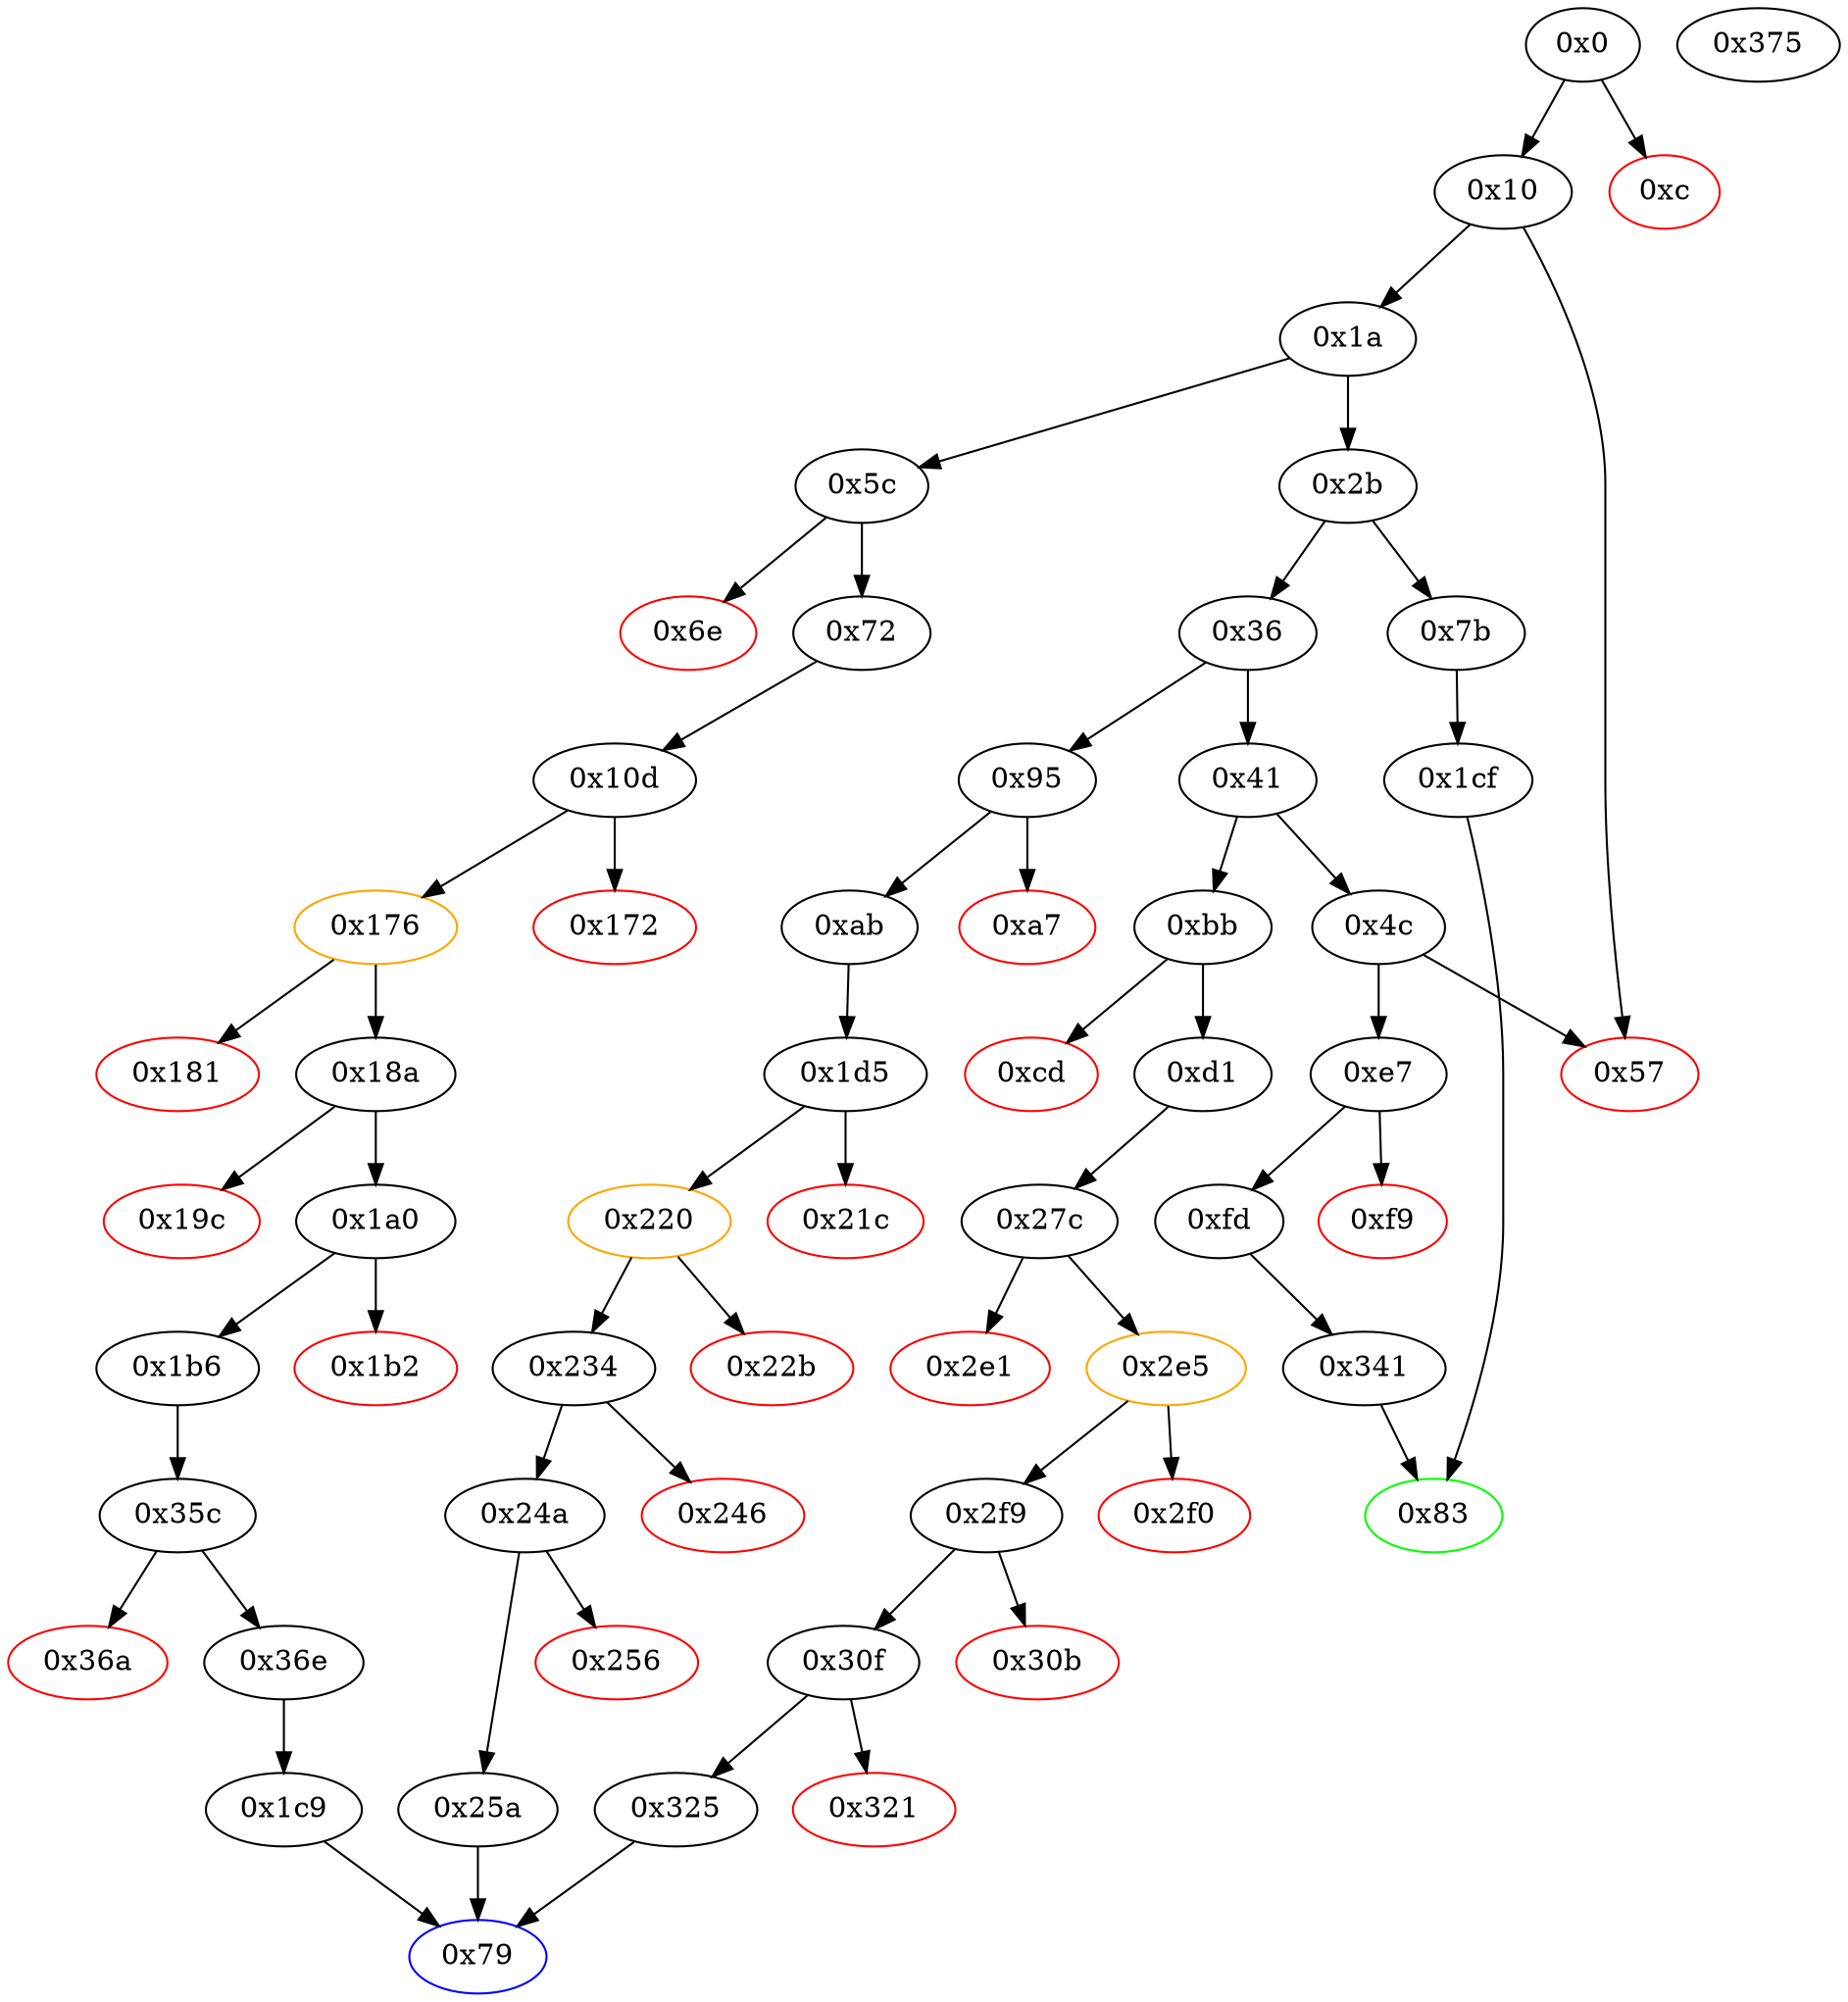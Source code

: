 strict digraph "" {
"0x79" [color=blue, fillcolor=white, id="0x79", style=filled, tooltip="Block 0x79\n[0x79:0x7a]\n---\nPredecessors: [0x1c9, 0x25a, 0x325]\nSuccessors: []\n---\n0x79 JUMPDEST\n0x7a STOP\n---\n0x79: JUMPDEST \n0x7a: STOP \n---\nEntry stack: [V13]\nStack pops: 0\nStack additions: []\nExit stack: [V13]\n\nDef sites:\nV13: {0x1a.0x1f}\n"];
"0x36e" [fillcolor=white, id="0x36e", style=filled, tooltip="Block 0x36e\n[0x36e:0x374]\n---\nPredecessors: [0x35c]\nSuccessors: [0x1c9]\n---\n0x36e JUMPDEST\n0x36f SWAP4\n0x370 SWAP3\n0x371 POP\n0x372 POP\n0x373 POP\n0x374 JUMP\n---\n0x36e: JUMPDEST \n0x374: JUMP 0x1c9\n---\nEntry stack: [V13, 0x79, V39, 0x1c9, V167, V39, 0x0, V330]\nStack pops: 5\nStack additions: [S0]\nExit stack: [V13, 0x79, V39, V330]\n\nDef sites:\nV13: {0x1a.0x1f}\n0x79: {0x5c.0x5d}\nV39: {0x72.0x74}\n0x1c9: {0x1b6.0x1ba}\nV167: {0x1b6.0x1b9}\nV39: {0x72.0x74}\n0x0: {0x35c.0x35d}\nV330: {0x35c.0x361}\n"];
"0x10d" [fillcolor=white, id="0x10d", style=filled, tooltip="Block 0x10d\n[0x10d:0x171]\n---\nPredecessors: [0x72]\nSuccessors: [0x172, 0x176]\n---\n0x10d JUMPDEST\n0x10e PUSH1 0x0\n0x110 SLOAD\n0x111 PUSH1 0x40\n0x113 DUP1\n0x114 MLOAD\n0x115 PUSH4 0x47f3bf43\n0x11a PUSH1 0xe1\n0x11c SHL\n0x11d DUP2\n0x11e MSTORE\n0x11f PUSH1 0x20\n0x121 PUSH1 0x4\n0x123 DUP3\n0x124 ADD\n0x125 DUP2\n0x126 SWAP1\n0x127 MSTORE\n0x128 PUSH1 0xe\n0x12a PUSH1 0x24\n0x12c DUP4\n0x12d ADD\n0x12e MSTORE\n0x12f PUSH14 0x1b9bd919505cdcda59db9b595b9d\n0x13e PUSH1 0x92\n0x140 SHL\n0x141 PUSH1 0x44\n0x143 DUP4\n0x144 ADD\n0x145 MSTORE\n0x146 SWAP2\n0x147 MLOAD\n0x148 PUSH1 0x1\n0x14a PUSH1 0x1\n0x14c PUSH1 0xa0\n0x14e SHL\n0x14f SUB\n0x150 SWAP1\n0x151 SWAP4\n0x152 AND\n0x153 SWAP3\n0x154 PUSH4 0x8fe77e86\n0x159 SWAP3\n0x15a PUSH1 0x64\n0x15c DUP1\n0x15d DUP5\n0x15e ADD\n0x15f SWAP4\n0x160 SWAP2\n0x161 SWAP3\n0x162 SWAP2\n0x163 DUP3\n0x164 SWAP1\n0x165 SUB\n0x166 ADD\n0x167 DUP2\n0x168 DUP7\n0x169 DUP1\n0x16a EXTCODESIZE\n0x16b ISZERO\n0x16c DUP1\n0x16d ISZERO\n0x16e PUSH2 0x176\n0x171 JUMPI\n---\n0x10d: JUMPDEST \n0x10e: V103 = 0x0\n0x110: V104 = S[0x0]\n0x111: V105 = 0x40\n0x114: V106 = M[0x40]\n0x115: V107 = 0x47f3bf43\n0x11a: V108 = 0xe1\n0x11c: V109 = SHL 0xe1 0x47f3bf43\n0x11e: M[V106] = 0x8fe77e8600000000000000000000000000000000000000000000000000000000\n0x11f: V110 = 0x20\n0x121: V111 = 0x4\n0x124: V112 = ADD V106 0x4\n0x127: M[V112] = 0x20\n0x128: V113 = 0xe\n0x12a: V114 = 0x24\n0x12d: V115 = ADD V106 0x24\n0x12e: M[V115] = 0xe\n0x12f: V116 = 0x1b9bd919505cdcda59db9b595b9d\n0x13e: V117 = 0x92\n0x140: V118 = SHL 0x92 0x1b9bd919505cdcda59db9b595b9d\n0x141: V119 = 0x44\n0x144: V120 = ADD V106 0x44\n0x145: M[V120] = 0x6e6f646541737369676e6d656e74000000000000000000000000000000000000\n0x147: V121 = M[0x40]\n0x148: V122 = 0x1\n0x14a: V123 = 0x1\n0x14c: V124 = 0xa0\n0x14e: V125 = SHL 0xa0 0x1\n0x14f: V126 = SUB 0x10000000000000000000000000000000000000000 0x1\n0x152: V127 = AND V104 0xffffffffffffffffffffffffffffffffffffffff\n0x154: V128 = 0x8fe77e86\n0x15a: V129 = 0x64\n0x15e: V130 = ADD V106 0x64\n0x165: V131 = SUB V106 V121\n0x166: V132 = ADD V131 0x64\n0x16a: V133 = EXTCODESIZE V127\n0x16b: V134 = ISZERO V133\n0x16d: V135 = ISZERO V134\n0x16e: V136 = 0x176\n0x171: JUMPI 0x176 V135\n---\nEntry stack: [V13, 0x79, V39]\nStack pops: 0\nStack additions: [V127, 0x8fe77e86, V130, 0x20, V121, V132, V121, V127, V134]\nExit stack: [V13, 0x79, V39, V127, 0x8fe77e86, V130, 0x20, V121, V132, V121, V127, V134]\n\nDef sites:\nV13: {0x1a.0x1f}\n0x79: {0x5c.0x5d}\nV39: {0x72.0x74}\n"];
"0x325" [fillcolor=white, id="0x325", style=filled, tooltip="Block 0x325\n[0x325:0x340]\n---\nPredecessors: [0x30f]\nSuccessors: [0x79]\n---\n0x325 JUMPDEST\n0x326 PUSH1 0x1\n0x328 PUSH1 0x1\n0x32a PUSH1 0xa0\n0x32c SHL\n0x32d SUB\n0x32e SWAP1\n0x32f SWAP2\n0x330 AND\n0x331 PUSH1 0x0\n0x333 SWAP1\n0x334 DUP2\n0x335 MSTORE\n0x336 PUSH1 0x2\n0x338 PUSH1 0x20\n0x33a MSTORE\n0x33b PUSH1 0x40\n0x33d SWAP1\n0x33e SHA3\n0x33f SSTORE\n0x340 JUMP\n---\n0x325: JUMPDEST \n0x326: V306 = 0x1\n0x328: V307 = 0x1\n0x32a: V308 = 0xa0\n0x32c: V309 = SHL 0xa0 0x1\n0x32d: V310 = SUB 0x10000000000000000000000000000000000000000 0x1\n0x330: V311 = AND V81 0xffffffffffffffffffffffffffffffffffffffff\n0x331: V312 = 0x0\n0x335: M[0x0] = V311\n0x336: V313 = 0x2\n0x338: V314 = 0x20\n0x33a: M[0x20] = 0x2\n0x33b: V315 = 0x40\n0x33e: V316 = SHA3 0x0 0x40\n0x33f: S[V316] = V84\n0x340: JUMP 0x79\n---\nEntry stack: [V13, 0x79, V81, V84]\nStack pops: 3\nStack additions: []\nExit stack: [V13]\n\nDef sites:\nV13: {0x1a.0x1f}\n0x79: {0xbb.0xbc}\nV81: {0xd1.0xdd}\nV84: {0xd1.0xe2}\n"];
"0x83" [color=green, fillcolor=white, id="0x83", style=filled, tooltip="Block 0x83\n[0x83:0x94]\n---\nPredecessors: [0x1cf, 0x341]\nSuccessors: []\n---\n0x83 JUMPDEST\n0x84 PUSH1 0x40\n0x86 DUP1\n0x87 MLOAD\n0x88 SWAP2\n0x89 DUP3\n0x8a MSTORE\n0x8b MLOAD\n0x8c SWAP1\n0x8d DUP2\n0x8e SWAP1\n0x8f SUB\n0x90 PUSH1 0x20\n0x92 ADD\n0x93 SWAP1\n0x94 RETURN\n---\n0x83: JUMPDEST \n0x84: V43 = 0x40\n0x87: V44 = M[0x40]\n0x8a: M[V44] = S0\n0x8b: V45 = M[0x40]\n0x8f: V46 = SUB V44 V45\n0x90: V47 = 0x20\n0x92: V48 = ADD 0x20 V46\n0x94: RETURN V45 V48\n---\nEntry stack: [V13, S0]\nStack pops: 1\nStack additions: []\nExit stack: [V13]\n\nDef sites:\nV13: {0x1a.0x1f}\nS0: {0x341.0x359, 0x1cf.0x1d2}\n"];
"0x341" [fillcolor=white, id="0x341", style=filled, tooltip="Block 0x341\n[0x341:0x35b]\n---\nPredecessors: [0xfd]\nSuccessors: [0x83]\n---\n0x341 JUMPDEST\n0x342 PUSH1 0x1\n0x344 PUSH1 0x1\n0x346 PUSH1 0xa0\n0x348 SHL\n0x349 SUB\n0x34a AND\n0x34b PUSH1 0x0\n0x34d SWAP1\n0x34e DUP2\n0x34f MSTORE\n0x350 PUSH1 0x2\n0x352 PUSH1 0x20\n0x354 MSTORE\n0x355 PUSH1 0x40\n0x357 SWAP1\n0x358 SHA3\n0x359 SLOAD\n0x35a SWAP1\n0x35b JUMP\n---\n0x341: JUMPDEST \n0x342: V317 = 0x1\n0x344: V318 = 0x1\n0x346: V319 = 0xa0\n0x348: V320 = SHL 0xa0 0x1\n0x349: V321 = SUB 0x10000000000000000000000000000000000000000 0x1\n0x34a: V322 = AND 0xffffffffffffffffffffffffffffffffffffffff V101\n0x34b: V323 = 0x0\n0x34f: M[0x0] = V322\n0x350: V324 = 0x2\n0x352: V325 = 0x20\n0x354: M[0x20] = 0x2\n0x355: V326 = 0x40\n0x358: V327 = SHA3 0x0 0x40\n0x359: V328 = S[V327]\n0x35b: JUMP 0x83\n---\nEntry stack: [V13, 0x83, V101]\nStack pops: 2\nStack additions: [V328]\nExit stack: [V13, V328]\n\nDef sites:\nV13: {0x1a.0x1f}\n0x83: {0xe7.0xe8}\nV101: {0xfd.0x108}\n"];
"0x27c" [fillcolor=white, id="0x27c", style=filled, tooltip="Block 0x27c\n[0x27c:0x2e0]\n---\nPredecessors: [0xd1]\nSuccessors: [0x2e1, 0x2e5]\n---\n0x27c JUMPDEST\n0x27d PUSH1 0x0\n0x27f SLOAD\n0x280 PUSH1 0x40\n0x282 DUP1\n0x283 MLOAD\n0x284 PUSH4 0x47f3bf43\n0x289 PUSH1 0xe1\n0x28b SHL\n0x28c DUP2\n0x28d MSTORE\n0x28e PUSH1 0x20\n0x290 PUSH1 0x4\n0x292 DUP3\n0x293 ADD\n0x294 DUP2\n0x295 SWAP1\n0x296 MSTORE\n0x297 PUSH1 0xe\n0x299 PUSH1 0x24\n0x29b DUP4\n0x29c ADD\n0x29d MSTORE\n0x29e PUSH14 0x1b9bd919505cdcda59db9b595b9d\n0x2ad PUSH1 0x92\n0x2af SHL\n0x2b0 PUSH1 0x44\n0x2b2 DUP4\n0x2b3 ADD\n0x2b4 MSTORE\n0x2b5 SWAP2\n0x2b6 MLOAD\n0x2b7 PUSH1 0x1\n0x2b9 PUSH1 0x1\n0x2bb PUSH1 0xa0\n0x2bd SHL\n0x2be SUB\n0x2bf SWAP1\n0x2c0 SWAP4\n0x2c1 AND\n0x2c2 SWAP3\n0x2c3 PUSH4 0x8fe77e86\n0x2c8 SWAP3\n0x2c9 PUSH1 0x64\n0x2cb DUP1\n0x2cc DUP5\n0x2cd ADD\n0x2ce SWAP4\n0x2cf SWAP2\n0x2d0 SWAP3\n0x2d1 SWAP2\n0x2d2 DUP3\n0x2d3 SWAP1\n0x2d4 SUB\n0x2d5 ADD\n0x2d6 DUP2\n0x2d7 DUP7\n0x2d8 DUP1\n0x2d9 EXTCODESIZE\n0x2da ISZERO\n0x2db DUP1\n0x2dc ISZERO\n0x2dd PUSH2 0x2e5\n0x2e0 JUMPI\n---\n0x27c: JUMPDEST \n0x27d: V243 = 0x0\n0x27f: V244 = S[0x0]\n0x280: V245 = 0x40\n0x283: V246 = M[0x40]\n0x284: V247 = 0x47f3bf43\n0x289: V248 = 0xe1\n0x28b: V249 = SHL 0xe1 0x47f3bf43\n0x28d: M[V246] = 0x8fe77e8600000000000000000000000000000000000000000000000000000000\n0x28e: V250 = 0x20\n0x290: V251 = 0x4\n0x293: V252 = ADD V246 0x4\n0x296: M[V252] = 0x20\n0x297: V253 = 0xe\n0x299: V254 = 0x24\n0x29c: V255 = ADD V246 0x24\n0x29d: M[V255] = 0xe\n0x29e: V256 = 0x1b9bd919505cdcda59db9b595b9d\n0x2ad: V257 = 0x92\n0x2af: V258 = SHL 0x92 0x1b9bd919505cdcda59db9b595b9d\n0x2b0: V259 = 0x44\n0x2b3: V260 = ADD V246 0x44\n0x2b4: M[V260] = 0x6e6f646541737369676e6d656e74000000000000000000000000000000000000\n0x2b6: V261 = M[0x40]\n0x2b7: V262 = 0x1\n0x2b9: V263 = 0x1\n0x2bb: V264 = 0xa0\n0x2bd: V265 = SHL 0xa0 0x1\n0x2be: V266 = SUB 0x10000000000000000000000000000000000000000 0x1\n0x2c1: V267 = AND V244 0xffffffffffffffffffffffffffffffffffffffff\n0x2c3: V268 = 0x8fe77e86\n0x2c9: V269 = 0x64\n0x2cd: V270 = ADD V246 0x64\n0x2d4: V271 = SUB V246 V261\n0x2d5: V272 = ADD V271 0x64\n0x2d9: V273 = EXTCODESIZE V267\n0x2da: V274 = ISZERO V273\n0x2dc: V275 = ISZERO V274\n0x2dd: V276 = 0x2e5\n0x2e0: JUMPI 0x2e5 V275\n---\nEntry stack: [V13, 0x79, V81, V84]\nStack pops: 0\nStack additions: [V267, 0x8fe77e86, V270, 0x20, V261, V272, V261, V267, V274]\nExit stack: [V13, 0x79, V81, V84, V267, 0x8fe77e86, V270, 0x20, V261, V272, V261, V267, V274]\n\nDef sites:\nV13: {0x1a.0x1f}\n0x79: {0xbb.0xbc}\nV81: {0xd1.0xdd}\nV84: {0xd1.0xe2}\n"];
"0xcd" [color=red, fillcolor=white, id="0xcd", style=filled, tooltip="Block 0xcd\n[0xcd:0xd0]\n---\nPredecessors: [0xbb]\nSuccessors: []\n---\n0xcd PUSH1 0x0\n0xcf DUP1\n0xd0 REVERT\n---\n0xcd: V74 = 0x0\n0xd0: REVERT 0x0 0x0\n---\nEntry stack: [V13, 0x79, 0x4, V69]\nStack pops: 0\nStack additions: []\nExit stack: [V13, 0x79, 0x4, V69]\n\nDef sites:\nV13: {0x1a.0x1f}\n0x79: {0xbb.0xbc}\n0x4: {0xbb.0xbf}\nV69: {0xbb.0xc3}\n"];
"0xab" [fillcolor=white, id="0xab", style=filled, tooltip="Block 0xab\n[0xab:0xba]\n---\nPredecessors: [0x95]\nSuccessors: [0x1d5]\n---\n0xab JUMPDEST\n0xac POP\n0xad CALLDATALOAD\n0xae PUSH1 0x1\n0xb0 PUSH1 0x1\n0xb2 PUSH1 0xa0\n0xb4 SHL\n0xb5 SUB\n0xb6 AND\n0xb7 PUSH2 0x1d5\n0xba JUMP\n---\n0xab: JUMPDEST \n0xad: V58 = CALLDATALOAD 0x4\n0xae: V59 = 0x1\n0xb0: V60 = 0x1\n0xb2: V61 = 0xa0\n0xb4: V62 = SHL 0xa0 0x1\n0xb5: V63 = SUB 0x10000000000000000000000000000000000000000 0x1\n0xb6: V64 = AND 0xffffffffffffffffffffffffffffffffffffffff V58\n0xb7: V65 = 0x1d5\n0xba: JUMP 0x1d5\n---\nEntry stack: [V13, 0x79, 0x4, V52]\nStack pops: 2\nStack additions: [V64]\nExit stack: [V13, 0x79, V64]\n\nDef sites:\nV13: {0x1a.0x1f}\n0x79: {0x95.0x96}\n0x4: {0x95.0x99}\nV52: {0x95.0x9d}\n"];
"0x1c9" [fillcolor=white, id="0x1c9", style=filled, tooltip="Block 0x1c9\n[0x1c9:0x1ce]\n---\nPredecessors: [0x36e]\nSuccessors: [0x79]\n---\n0x1c9 JUMPDEST\n0x1ca PUSH1 0x1\n0x1cc SSTORE\n0x1cd POP\n0x1ce JUMP\n---\n0x1c9: JUMPDEST \n0x1ca: V172 = 0x1\n0x1cc: S[0x1] = V330\n0x1ce: JUMP 0x79\n---\nEntry stack: [V13, 0x79, V39, V330]\nStack pops: 3\nStack additions: []\nExit stack: [V13]\n\nDef sites:\nV13: {0x1a.0x1f}\n0x79: {0x5c.0x5d}\nV39: {0x72.0x74}\nV330: {0x35c.0x361}\n"];
"0x10" [fillcolor=white, id="0x10", style=filled, tooltip="Block 0x10\n[0x10:0x19]\n---\nPredecessors: [0x0]\nSuccessors: [0x1a, 0x57]\n---\n0x10 JUMPDEST\n0x11 POP\n0x12 PUSH1 0x4\n0x14 CALLDATASIZE\n0x15 LT\n0x16 PUSH2 0x57\n0x19 JUMPI\n---\n0x10: JUMPDEST \n0x12: V6 = 0x4\n0x14: V7 = CALLDATASIZE\n0x15: V8 = LT V7 0x4\n0x16: V9 = 0x57\n0x19: JUMPI 0x57 V8\n---\nEntry stack: [V2]\nStack pops: 1\nStack additions: []\nExit stack: []\n\nDef sites:\nV2: {0x0.0x5}\n"];
"0x2f0" [color=red, fillcolor=white, id="0x2f0", style=filled, tooltip="Block 0x2f0\n[0x2f0:0x2f8]\n---\nPredecessors: [0x2e5]\nSuccessors: []\n---\n0x2f0 RETURNDATASIZE\n0x2f1 PUSH1 0x0\n0x2f3 DUP1\n0x2f4 RETURNDATACOPY\n0x2f5 RETURNDATASIZE\n0x2f6 PUSH1 0x0\n0x2f8 REVERT\n---\n0x2f0: V283 = RETURNDATASIZE\n0x2f1: V284 = 0x0\n0x2f4: RETURNDATACOPY 0x0 0x0 V283\n0x2f5: V285 = RETURNDATASIZE\n0x2f6: V286 = 0x0\n0x2f8: REVERT 0x0 V285\n---\nEntry stack: [V13, 0x79, V81, V84, V267, 0x8fe77e86, V270, V280]\nStack pops: 0\nStack additions: []\nExit stack: [V13, 0x79, V81, V84, V267, 0x8fe77e86, V270, V280]\n\nDef sites:\nV13: {0x1a.0x1f}\n0x79: {0xbb.0xbc}\nV81: {0xd1.0xdd}\nV84: {0xd1.0xe2}\nV267: {0x27c.0x2c1}\n0x8fe77e86: {0x27c.0x2c3}\nV270: {0x27c.0x2cd}\nV280: {0x2e5.0x2e9}\n"];
"0x4c" [fillcolor=white, id="0x4c", style=filled, tooltip="Block 0x4c\n[0x4c:0x56]\n---\nPredecessors: [0x41]\nSuccessors: [0x57, 0xe7]\n---\n0x4c DUP1\n0x4d PUSH4 0xf09b8848\n0x52 EQ\n0x53 PUSH2 0xe7\n0x56 JUMPI\n---\n0x4d: V26 = 0xf09b8848\n0x52: V27 = EQ 0xf09b8848 V13\n0x53: V28 = 0xe7\n0x56: JUMPI 0xe7 V27\n---\nEntry stack: [V13]\nStack pops: 1\nStack additions: [S0]\nExit stack: [V13]\n\nDef sites:\nV13: {0x1a.0x1f}\n"];
"0x72" [fillcolor=white, id="0x72", style=filled, tooltip="Block 0x72\n[0x72:0x78]\n---\nPredecessors: [0x5c]\nSuccessors: [0x10d]\n---\n0x72 JUMPDEST\n0x73 POP\n0x74 CALLDATALOAD\n0x75 PUSH2 0x10d\n0x78 JUMP\n---\n0x72: JUMPDEST \n0x74: V39 = CALLDATALOAD 0x4\n0x75: V40 = 0x10d\n0x78: JUMP 0x10d\n---\nEntry stack: [V13, 0x79, 0x4, V33]\nStack pops: 2\nStack additions: [V39]\nExit stack: [V13, 0x79, V39]\n\nDef sites:\nV13: {0x1a.0x1f}\n0x79: {0x5c.0x5d}\n0x4: {0x5c.0x60}\nV33: {0x5c.0x64}\n"];
"0x95" [fillcolor=white, id="0x95", style=filled, tooltip="Block 0x95\n[0x95:0xa6]\n---\nPredecessors: [0x36]\nSuccessors: [0xa7, 0xab]\n---\n0x95 JUMPDEST\n0x96 PUSH2 0x79\n0x99 PUSH1 0x4\n0x9b DUP1\n0x9c CALLDATASIZE\n0x9d SUB\n0x9e PUSH1 0x20\n0xa0 DUP2\n0xa1 LT\n0xa2 ISZERO\n0xa3 PUSH2 0xab\n0xa6 JUMPI\n---\n0x95: JUMPDEST \n0x96: V49 = 0x79\n0x99: V50 = 0x4\n0x9c: V51 = CALLDATASIZE\n0x9d: V52 = SUB V51 0x4\n0x9e: V53 = 0x20\n0xa1: V54 = LT V52 0x20\n0xa2: V55 = ISZERO V54\n0xa3: V56 = 0xab\n0xa6: JUMPI 0xab V55\n---\nEntry stack: [V13]\nStack pops: 0\nStack additions: [0x79, 0x4, V52]\nExit stack: [V13, 0x79, 0x4, V52]\n\nDef sites:\nV13: {0x1a.0x1f}\n"];
"0xc" [color=red, fillcolor=white, id="0xc", style=filled, tooltip="Block 0xc\n[0xc:0xf]\n---\nPredecessors: [0x0]\nSuccessors: []\n---\n0xc PUSH1 0x0\n0xe DUP1\n0xf REVERT\n---\n0xc: V5 = 0x0\n0xf: REVERT 0x0 0x0\n---\nEntry stack: [V2]\nStack pops: 0\nStack additions: []\nExit stack: [V2]\n\nDef sites:\nV2: {0x0.0x5}\n"];
"0x375" [fillcolor=white, id="0x375", style=filled, tooltip="Block 0x375\n[0x375:0x3a9]\n---\nPredecessors: []\nSuccessors: []\n---\n0x375 INVALID\n0x376 LOG2\n0x377 PUSH6 0x627a7a723058\n0x37e SHA3\n0x37f PUSH13 0x795cb186f7f318191ca14ddfca\n0x38d LOG1\n0x38e SUB\n0x38f MISSING 0xe6\n0x390 PUSH12 0xb46ec88ad5e9d051e21f94b4\n0x39d MISSING 0x2f\n0x39e ADDMOD\n0x39f PUSH5 0x736f6c6343\n0x3a5 STOP\n0x3a6 SDIV\n0x3a7 EXP\n0x3a8 STOP\n0x3a9 ORIGIN\n---\n0x375: INVALID \n0x376: LOG S0 S1 S2 S3\n0x377: V335 = 0x627a7a723058\n0x37e: V336 = SHA3 0x627a7a723058 S4\n0x37f: V337 = 0x795cb186f7f318191ca14ddfca\n0x38d: LOG 0x795cb186f7f318191ca14ddfca V336 S5\n0x38e: V338 = SUB S6 S7\n0x38f: MISSING 0xe6\n0x390: V339 = 0xb46ec88ad5e9d051e21f94b4\n0x39d: MISSING 0x2f\n0x39e: V340 = ADDMOD S0 S1 S2\n0x39f: V341 = 0x736f6c6343\n0x3a5: STOP \n0x3a6: V342 = SDIV S0 S1\n0x3a7: V343 = EXP V342 S2\n0x3a8: STOP \n0x3a9: V344 = ORIGIN\n---\nEntry stack: []\nStack pops: 0\nStack additions: [V338, 0xb46ec88ad5e9d051e21f94b4, 0x736f6c6343, V340, V343, V344]\nExit stack: []\n\nDef sites:\n"];
"0x1b6" [fillcolor=white, id="0x1b6", style=filled, tooltip="Block 0x1b6\n[0x1b6:0x1c8]\n---\nPredecessors: [0x1a0]\nSuccessors: [0x35c]\n---\n0x1b6 JUMPDEST\n0x1b7 PUSH1 0x1\n0x1b9 SLOAD\n0x1ba PUSH2 0x1c9\n0x1bd SWAP1\n0x1be DUP3\n0x1bf PUSH4 0xffffffff\n0x1c4 PUSH2 0x35c\n0x1c7 AND\n0x1c8 JUMP\n---\n0x1b6: JUMPDEST \n0x1b7: V166 = 0x1\n0x1b9: V167 = S[0x1]\n0x1ba: V168 = 0x1c9\n0x1bf: V169 = 0xffffffff\n0x1c4: V170 = 0x35c\n0x1c7: V171 = AND 0x35c 0xffffffff\n0x1c8: JUMP 0x35c\n---\nEntry stack: [V13, 0x79, V39]\nStack pops: 1\nStack additions: [S0, 0x1c9, V167, S0]\nExit stack: [V13, 0x79, V39, 0x1c9, V167, V39]\n\nDef sites:\nV13: {0x1a.0x1f}\n0x79: {0x5c.0x5d}\nV39: {0x72.0x74}\n"];
"0xd1" [fillcolor=white, id="0xd1", style=filled, tooltip="Block 0xd1\n[0xd1:0xe6]\n---\nPredecessors: [0xbb]\nSuccessors: [0x27c]\n---\n0xd1 JUMPDEST\n0xd2 POP\n0xd3 PUSH1 0x1\n0xd5 PUSH1 0x1\n0xd7 PUSH1 0xa0\n0xd9 SHL\n0xda SUB\n0xdb DUP2\n0xdc CALLDATALOAD\n0xdd AND\n0xde SWAP1\n0xdf PUSH1 0x20\n0xe1 ADD\n0xe2 CALLDATALOAD\n0xe3 PUSH2 0x27c\n0xe6 JUMP\n---\n0xd1: JUMPDEST \n0xd3: V75 = 0x1\n0xd5: V76 = 0x1\n0xd7: V77 = 0xa0\n0xd9: V78 = SHL 0xa0 0x1\n0xda: V79 = SUB 0x10000000000000000000000000000000000000000 0x1\n0xdc: V80 = CALLDATALOAD 0x4\n0xdd: V81 = AND V80 0xffffffffffffffffffffffffffffffffffffffff\n0xdf: V82 = 0x20\n0xe1: V83 = ADD 0x20 0x4\n0xe2: V84 = CALLDATALOAD 0x24\n0xe3: V85 = 0x27c\n0xe6: JUMP 0x27c\n---\nEntry stack: [V13, 0x79, 0x4, V69]\nStack pops: 2\nStack additions: [V81, V84]\nExit stack: [V13, 0x79, V81, V84]\n\nDef sites:\nV13: {0x1a.0x1f}\n0x79: {0xbb.0xbc}\n0x4: {0xbb.0xbf}\nV69: {0xbb.0xc3}\n"];
"0x1b2" [color=red, fillcolor=white, id="0x1b2", style=filled, tooltip="Block 0x1b2\n[0x1b2:0x1b5]\n---\nPredecessors: [0x1a0]\nSuccessors: []\n---\n0x1b2 PUSH1 0x0\n0x1b4 DUP1\n0x1b5 REVERT\n---\n0x1b2: V165 = 0x0\n0x1b5: REVERT 0x0 0x0\n---\nEntry stack: [V13, 0x79, V39]\nStack pops: 0\nStack additions: []\nExit stack: [V13, 0x79, V39]\n\nDef sites:\nV13: {0x1a.0x1f}\n0x79: {0x5c.0x5d}\nV39: {0x72.0x74}\n"];
"0x21c" [color=red, fillcolor=white, id="0x21c", style=filled, tooltip="Block 0x21c\n[0x21c:0x21f]\n---\nPredecessors: [0x1d5]\nSuccessors: []\n---\n0x21c PUSH1 0x0\n0x21e DUP1\n0x21f REVERT\n---\n0x21c: V202 = 0x0\n0x21f: REVERT 0x0 0x0\n---\nEntry stack: [V13, 0x79, V64, V191, 0xa3bf06f1, V194, 0x20, V185, V197, V185, V191, V199]\nStack pops: 0\nStack additions: []\nExit stack: [V13, 0x79, V64, V191, 0xa3bf06f1, V194, 0x20, V185, V197, V185, V191, V199]\n\nDef sites:\nV13: {0x1a.0x1f}\n0x79: {0x95.0x96}\nV64: {0xab.0xb6}\nV191: {0x1d5.0x1f9}\n0xa3bf06f1: {0x1d5.0x1fb}\nV194: {0x1d5.0x205}\n0x20: {0x1d5.0x207}\nV185: {0x1d5.0x1ee}\nV197: {0x1d5.0x210}\nV185: {0x1d5.0x1ee}\nV191: {0x1d5.0x1f9}\nV199: {0x1d5.0x215}\n"];
"0x22b" [color=red, fillcolor=white, id="0x22b", style=filled, tooltip="Block 0x22b\n[0x22b:0x233]\n---\nPredecessors: [0x220]\nSuccessors: []\n---\n0x22b RETURNDATASIZE\n0x22c PUSH1 0x0\n0x22e DUP1\n0x22f RETURNDATACOPY\n0x230 RETURNDATASIZE\n0x231 PUSH1 0x0\n0x233 REVERT\n---\n0x22b: V208 = RETURNDATASIZE\n0x22c: V209 = 0x0\n0x22f: RETURNDATACOPY 0x0 0x0 V208\n0x230: V210 = RETURNDATASIZE\n0x231: V211 = 0x0\n0x233: REVERT 0x0 V210\n---\nEntry stack: [V13, 0x79, V64, V191, 0xa3bf06f1, V194, V205]\nStack pops: 0\nStack additions: []\nExit stack: [V13, 0x79, V64, V191, 0xa3bf06f1, V194, V205]\n\nDef sites:\nV13: {0x1a.0x1f}\n0x79: {0x95.0x96}\nV64: {0xab.0xb6}\nV191: {0x1d5.0x1f9}\n0xa3bf06f1: {0x1d5.0x1fb}\nV194: {0x1d5.0x205}\nV205: {0x220.0x224}\n"];
"0x181" [color=red, fillcolor=white, id="0x181", style=filled, tooltip="Block 0x181\n[0x181:0x189]\n---\nPredecessors: [0x176]\nSuccessors: []\n---\n0x181 RETURNDATASIZE\n0x182 PUSH1 0x0\n0x184 DUP1\n0x185 RETURNDATACOPY\n0x186 RETURNDATASIZE\n0x187 PUSH1 0x0\n0x189 REVERT\n---\n0x181: V143 = RETURNDATASIZE\n0x182: V144 = 0x0\n0x185: RETURNDATACOPY 0x0 0x0 V143\n0x186: V145 = RETURNDATASIZE\n0x187: V146 = 0x0\n0x189: REVERT 0x0 V145\n---\nEntry stack: [V13, 0x79, V39, V127, 0x8fe77e86, V130, V140]\nStack pops: 0\nStack additions: []\nExit stack: [V13, 0x79, V39, V127, 0x8fe77e86, V130, V140]\n\nDef sites:\nV13: {0x1a.0x1f}\n0x79: {0x5c.0x5d}\nV39: {0x72.0x74}\nV127: {0x10d.0x152}\n0x8fe77e86: {0x10d.0x154}\nV130: {0x10d.0x15e}\nV140: {0x176.0x17a}\n"];
"0x1cf" [fillcolor=white, id="0x1cf", style=filled, tooltip="Block 0x1cf\n[0x1cf:0x1d4]\n---\nPredecessors: [0x7b]\nSuccessors: [0x83]\n---\n0x1cf JUMPDEST\n0x1d0 PUSH1 0x1\n0x1d2 SLOAD\n0x1d3 SWAP1\n0x1d4 JUMP\n---\n0x1cf: JUMPDEST \n0x1d0: V173 = 0x1\n0x1d2: V174 = S[0x1]\n0x1d4: JUMP 0x83\n---\nEntry stack: [V13, 0x83]\nStack pops: 1\nStack additions: [V174]\nExit stack: [V13, V174]\n\nDef sites:\nV13: {0x1a.0x1f}\n0x83: {0x7b.0x7c}\n"];
"0xe7" [fillcolor=white, id="0xe7", style=filled, tooltip="Block 0xe7\n[0xe7:0xf8]\n---\nPredecessors: [0x4c]\nSuccessors: [0xf9, 0xfd]\n---\n0xe7 JUMPDEST\n0xe8 PUSH2 0x83\n0xeb PUSH1 0x4\n0xed DUP1\n0xee CALLDATASIZE\n0xef SUB\n0xf0 PUSH1 0x20\n0xf2 DUP2\n0xf3 LT\n0xf4 ISZERO\n0xf5 PUSH2 0xfd\n0xf8 JUMPI\n---\n0xe7: JUMPDEST \n0xe8: V86 = 0x83\n0xeb: V87 = 0x4\n0xee: V88 = CALLDATASIZE\n0xef: V89 = SUB V88 0x4\n0xf0: V90 = 0x20\n0xf3: V91 = LT V89 0x20\n0xf4: V92 = ISZERO V91\n0xf5: V93 = 0xfd\n0xf8: JUMPI 0xfd V92\n---\nEntry stack: [V13]\nStack pops: 0\nStack additions: [0x83, 0x4, V89]\nExit stack: [V13, 0x83, 0x4, V89]\n\nDef sites:\nV13: {0x1a.0x1f}\n"];
"0xa7" [color=red, fillcolor=white, id="0xa7", style=filled, tooltip="Block 0xa7\n[0xa7:0xaa]\n---\nPredecessors: [0x95]\nSuccessors: []\n---\n0xa7 PUSH1 0x0\n0xa9 DUP1\n0xaa REVERT\n---\n0xa7: V57 = 0x0\n0xaa: REVERT 0x0 0x0\n---\nEntry stack: [V13, 0x79, 0x4, V52]\nStack pops: 0\nStack additions: []\nExit stack: [V13, 0x79, 0x4, V52]\n\nDef sites:\nV13: {0x1a.0x1f}\n0x79: {0x95.0x96}\n0x4: {0x95.0x99}\nV52: {0x95.0x9d}\n"];
"0x2e1" [color=red, fillcolor=white, id="0x2e1", style=filled, tooltip="Block 0x2e1\n[0x2e1:0x2e4]\n---\nPredecessors: [0x27c]\nSuccessors: []\n---\n0x2e1 PUSH1 0x0\n0x2e3 DUP1\n0x2e4 REVERT\n---\n0x2e1: V277 = 0x0\n0x2e4: REVERT 0x0 0x0\n---\nEntry stack: [V13, 0x79, V81, V84, V267, 0x8fe77e86, V270, 0x20, V261, V272, V261, V267, V274]\nStack pops: 0\nStack additions: []\nExit stack: [V13, 0x79, V81, V84, V267, 0x8fe77e86, V270, 0x20, V261, V272, V261, V267, V274]\n\nDef sites:\nV13: {0x1a.0x1f}\n0x79: {0xbb.0xbc}\nV81: {0xd1.0xdd}\nV84: {0xd1.0xe2}\nV267: {0x27c.0x2c1}\n0x8fe77e86: {0x27c.0x2c3}\nV270: {0x27c.0x2cd}\n0x20: {0x27c.0x28e}\nV261: {0x27c.0x2b6}\nV272: {0x27c.0x2d5}\nV261: {0x27c.0x2b6}\nV267: {0x27c.0x2c1}\nV274: {0x27c.0x2da}\n"];
"0x2f9" [fillcolor=white, id="0x2f9", style=filled, tooltip="Block 0x2f9\n[0x2f9:0x30a]\n---\nPredecessors: [0x2e5]\nSuccessors: [0x30b, 0x30f]\n---\n0x2f9 JUMPDEST\n0x2fa POP\n0x2fb POP\n0x2fc POP\n0x2fd POP\n0x2fe PUSH1 0x40\n0x300 MLOAD\n0x301 RETURNDATASIZE\n0x302 PUSH1 0x20\n0x304 DUP2\n0x305 LT\n0x306 ISZERO\n0x307 PUSH2 0x30f\n0x30a JUMPI\n---\n0x2f9: JUMPDEST \n0x2fe: V287 = 0x40\n0x300: V288 = M[0x40]\n0x301: V289 = RETURNDATASIZE\n0x302: V290 = 0x20\n0x305: V291 = LT V289 0x20\n0x306: V292 = ISZERO V291\n0x307: V293 = 0x30f\n0x30a: JUMPI 0x30f V292\n---\nEntry stack: [V13, 0x79, V81, V84, V267, 0x8fe77e86, V270, V280]\nStack pops: 4\nStack additions: [V288, V289]\nExit stack: [V13, 0x79, V81, V84, V288, V289]\n\nDef sites:\nV13: {0x1a.0x1f}\n0x79: {0xbb.0xbc}\nV81: {0xd1.0xdd}\nV84: {0xd1.0xe2}\nV267: {0x27c.0x2c1}\n0x8fe77e86: {0x27c.0x2c3}\nV270: {0x27c.0x2cd}\nV280: {0x2e5.0x2e9}\n"];
"0x18a" [fillcolor=white, id="0x18a", style=filled, tooltip="Block 0x18a\n[0x18a:0x19b]\n---\nPredecessors: [0x176]\nSuccessors: [0x19c, 0x1a0]\n---\n0x18a JUMPDEST\n0x18b POP\n0x18c POP\n0x18d POP\n0x18e POP\n0x18f PUSH1 0x40\n0x191 MLOAD\n0x192 RETURNDATASIZE\n0x193 PUSH1 0x20\n0x195 DUP2\n0x196 LT\n0x197 ISZERO\n0x198 PUSH2 0x1a0\n0x19b JUMPI\n---\n0x18a: JUMPDEST \n0x18f: V147 = 0x40\n0x191: V148 = M[0x40]\n0x192: V149 = RETURNDATASIZE\n0x193: V150 = 0x20\n0x196: V151 = LT V149 0x20\n0x197: V152 = ISZERO V151\n0x198: V153 = 0x1a0\n0x19b: JUMPI 0x1a0 V152\n---\nEntry stack: [V13, 0x79, V39, V127, 0x8fe77e86, V130, V140]\nStack pops: 4\nStack additions: [V148, V149]\nExit stack: [V13, 0x79, V39, V148, V149]\n\nDef sites:\nV13: {0x1a.0x1f}\n0x79: {0x5c.0x5d}\nV39: {0x72.0x74}\nV127: {0x10d.0x152}\n0x8fe77e86: {0x10d.0x154}\nV130: {0x10d.0x15e}\nV140: {0x176.0x17a}\n"];
"0x25a" [fillcolor=white, id="0x25a", style=filled, tooltip="Block 0x25a\n[0x25a:0x27b]\n---\nPredecessors: [0x24a]\nSuccessors: [0x79]\n---\n0x25a JUMPDEST\n0x25b PUSH1 0x0\n0x25d DUP1\n0x25e SLOAD\n0x25f PUSH1 0x1\n0x261 PUSH1 0x1\n0x263 PUSH1 0xa0\n0x265 SHL\n0x266 SUB\n0x267 NOT\n0x268 AND\n0x269 PUSH1 0x1\n0x26b PUSH1 0x1\n0x26d PUSH1 0xa0\n0x26f SHL\n0x270 SUB\n0x271 SWAP3\n0x272 SWAP1\n0x273 SWAP3\n0x274 AND\n0x275 SWAP2\n0x276 SWAP1\n0x277 SWAP2\n0x278 OR\n0x279 SWAP1\n0x27a SSTORE\n0x27b JUMP\n---\n0x25a: JUMPDEST \n0x25b: V227 = 0x0\n0x25e: V228 = S[0x0]\n0x25f: V229 = 0x1\n0x261: V230 = 0x1\n0x263: V231 = 0xa0\n0x265: V232 = SHL 0xa0 0x1\n0x266: V233 = SUB 0x10000000000000000000000000000000000000000 0x1\n0x267: V234 = NOT 0xffffffffffffffffffffffffffffffffffffffff\n0x268: V235 = AND 0xffffffffffffffffffffffff0000000000000000000000000000000000000000 V228\n0x269: V236 = 0x1\n0x26b: V237 = 0x1\n0x26d: V238 = 0xa0\n0x26f: V239 = SHL 0xa0 0x1\n0x270: V240 = SUB 0x10000000000000000000000000000000000000000 0x1\n0x274: V241 = AND 0xffffffffffffffffffffffffffffffffffffffff V64\n0x278: V242 = OR V241 V235\n0x27a: S[0x0] = V242\n0x27b: JUMP 0x79\n---\nEntry stack: [V13, 0x79, V64]\nStack pops: 2\nStack additions: []\nExit stack: [V13]\n\nDef sites:\nV13: {0x1a.0x1f}\n0x79: {0x95.0x96}\nV64: {0xab.0xb6}\n"];
"0x2b" [fillcolor=white, id="0x2b", style=filled, tooltip="Block 0x2b\n[0x2b:0x35]\n---\nPredecessors: [0x1a]\nSuccessors: [0x36, 0x7b]\n---\n0x2b DUP1\n0x2c PUSH4 0x25986065\n0x31 EQ\n0x32 PUSH2 0x7b\n0x35 JUMPI\n---\n0x2c: V17 = 0x25986065\n0x31: V18 = EQ 0x25986065 V13\n0x32: V19 = 0x7b\n0x35: JUMPI 0x7b V18\n---\nEntry stack: [V13]\nStack pops: 1\nStack additions: [S0]\nExit stack: [V13]\n\nDef sites:\nV13: {0x1a.0x1f}\n"];
"0x36" [fillcolor=white, id="0x36", style=filled, tooltip="Block 0x36\n[0x36:0x40]\n---\nPredecessors: [0x2b]\nSuccessors: [0x41, 0x95]\n---\n0x36 DUP1\n0x37 PUSH4 0xa781e7f8\n0x3c EQ\n0x3d PUSH2 0x95\n0x40 JUMPI\n---\n0x37: V20 = 0xa781e7f8\n0x3c: V21 = EQ 0xa781e7f8 V13\n0x3d: V22 = 0x95\n0x40: JUMPI 0x95 V21\n---\nEntry stack: [V13]\nStack pops: 1\nStack additions: [S0]\nExit stack: [V13]\n\nDef sites:\nV13: {0x1a.0x1f}\n"];
"0x57" [color=red, fillcolor=white, id="0x57", style=filled, tooltip="Block 0x57\n[0x57:0x5b]\n---\nPredecessors: [0x10, 0x4c]\nSuccessors: []\n---\n0x57 JUMPDEST\n0x58 PUSH1 0x0\n0x5a DUP1\n0x5b REVERT\n---\n0x57: JUMPDEST \n0x58: V29 = 0x0\n0x5b: REVERT 0x0 0x0\n---\nEntry stack: [V13]\nStack pops: 0\nStack additions: []\nExit stack: [V13]\n\nDef sites:\nV13: {0x1a.0x1f}\n"];
"0x321" [color=red, fillcolor=white, id="0x321", style=filled, tooltip="Block 0x321\n[0x321:0x324]\n---\nPredecessors: [0x30f]\nSuccessors: []\n---\n0x321 PUSH1 0x0\n0x323 DUP1\n0x324 REVERT\n---\n0x321: V305 = 0x0\n0x324: REVERT 0x0 0x0\n---\nEntry stack: [V13, 0x79, V81, V84]\nStack pops: 0\nStack additions: []\nExit stack: [V13, 0x79, V81, V84]\n\nDef sites:\nV13: {0x1a.0x1f}\n0x79: {0xbb.0xbc}\nV81: {0xd1.0xdd}\nV84: {0xd1.0xe2}\n"];
"0x246" [color=red, fillcolor=white, id="0x246", style=filled, tooltip="Block 0x246\n[0x246:0x249]\n---\nPredecessors: [0x234]\nSuccessors: []\n---\n0x246 PUSH1 0x0\n0x248 DUP1\n0x249 REVERT\n---\n0x246: V219 = 0x0\n0x249: REVERT 0x0 0x0\n---\nEntry stack: [V13, 0x79, V64, V213, V214]\nStack pops: 0\nStack additions: []\nExit stack: [V13, 0x79, V64, V213, V214]\n\nDef sites:\nV13: {0x1a.0x1f}\n0x79: {0x95.0x96}\nV64: {0xab.0xb6}\nV213: {0x234.0x23b}\nV214: {0x234.0x23c}\n"];
"0x1a0" [fillcolor=white, id="0x1a0", style=filled, tooltip="Block 0x1a0\n[0x1a0:0x1b1]\n---\nPredecessors: [0x18a]\nSuccessors: [0x1b2, 0x1b6]\n---\n0x1a0 JUMPDEST\n0x1a1 POP\n0x1a2 MLOAD\n0x1a3 PUSH1 0x1\n0x1a5 PUSH1 0x1\n0x1a7 PUSH1 0xa0\n0x1a9 SHL\n0x1aa SUB\n0x1ab AND\n0x1ac CALLER\n0x1ad EQ\n0x1ae PUSH2 0x1b6\n0x1b1 JUMPI\n---\n0x1a0: JUMPDEST \n0x1a2: V155 = M[V148]\n0x1a3: V156 = 0x1\n0x1a5: V157 = 0x1\n0x1a7: V158 = 0xa0\n0x1a9: V159 = SHL 0xa0 0x1\n0x1aa: V160 = SUB 0x10000000000000000000000000000000000000000 0x1\n0x1ab: V161 = AND 0xffffffffffffffffffffffffffffffffffffffff V155\n0x1ac: V162 = CALLER\n0x1ad: V163 = EQ V162 V161\n0x1ae: V164 = 0x1b6\n0x1b1: JUMPI 0x1b6 V163\n---\nEntry stack: [V13, 0x79, V39, V148, V149]\nStack pops: 2\nStack additions: []\nExit stack: [V13, 0x79, V39]\n\nDef sites:\nV13: {0x1a.0x1f}\n0x79: {0x5c.0x5d}\nV39: {0x72.0x74}\nV148: {0x18a.0x191}\nV149: {0x18a.0x192}\n"];
"0x1a" [fillcolor=white, id="0x1a", style=filled, tooltip="Block 0x1a\n[0x1a:0x2a]\n---\nPredecessors: [0x10]\nSuccessors: [0x2b, 0x5c]\n---\n0x1a PUSH1 0x0\n0x1c CALLDATALOAD\n0x1d PUSH1 0xe0\n0x1f SHR\n0x20 DUP1\n0x21 PUSH4 0x20c99aab\n0x26 EQ\n0x27 PUSH2 0x5c\n0x2a JUMPI\n---\n0x1a: V10 = 0x0\n0x1c: V11 = CALLDATALOAD 0x0\n0x1d: V12 = 0xe0\n0x1f: V13 = SHR 0xe0 V11\n0x21: V14 = 0x20c99aab\n0x26: V15 = EQ 0x20c99aab V13\n0x27: V16 = 0x5c\n0x2a: JUMPI 0x5c V15\n---\nEntry stack: []\nStack pops: 0\nStack additions: [V13]\nExit stack: [V13]\n\nDef sites:\n"];
"0x0" [fillcolor=white, id="0x0", style=filled, tooltip="Block 0x0\n[0x0:0xb]\n---\nPredecessors: []\nSuccessors: [0xc, 0x10]\n---\n0x0 PUSH1 0x80\n0x2 PUSH1 0x40\n0x4 MSTORE\n0x5 CALLVALUE\n0x6 DUP1\n0x7 ISZERO\n0x8 PUSH2 0x10\n0xb JUMPI\n---\n0x0: V0 = 0x80\n0x2: V1 = 0x40\n0x4: M[0x40] = 0x80\n0x5: V2 = CALLVALUE\n0x7: V3 = ISZERO V2\n0x8: V4 = 0x10\n0xb: JUMPI 0x10 V3\n---\nEntry stack: []\nStack pops: 0\nStack additions: [V2]\nExit stack: [V2]\n\nDef sites:\n"];
"0x5c" [fillcolor=white, id="0x5c", style=filled, tooltip="Block 0x5c\n[0x5c:0x6d]\n---\nPredecessors: [0x1a]\nSuccessors: [0x6e, 0x72]\n---\n0x5c JUMPDEST\n0x5d PUSH2 0x79\n0x60 PUSH1 0x4\n0x62 DUP1\n0x63 CALLDATASIZE\n0x64 SUB\n0x65 PUSH1 0x20\n0x67 DUP2\n0x68 LT\n0x69 ISZERO\n0x6a PUSH2 0x72\n0x6d JUMPI\n---\n0x5c: JUMPDEST \n0x5d: V30 = 0x79\n0x60: V31 = 0x4\n0x63: V32 = CALLDATASIZE\n0x64: V33 = SUB V32 0x4\n0x65: V34 = 0x20\n0x68: V35 = LT V33 0x20\n0x69: V36 = ISZERO V35\n0x6a: V37 = 0x72\n0x6d: JUMPI 0x72 V36\n---\nEntry stack: [V13]\nStack pops: 0\nStack additions: [0x79, 0x4, V33]\nExit stack: [V13, 0x79, 0x4, V33]\n\nDef sites:\nV13: {0x1a.0x1f}\n"];
"0x1d5" [fillcolor=white, id="0x1d5", style=filled, tooltip="Block 0x1d5\n[0x1d5:0x21b]\n---\nPredecessors: [0xab]\nSuccessors: [0x21c, 0x220]\n---\n0x1d5 JUMPDEST\n0x1d6 PUSH1 0x0\n0x1d8 SLOAD\n0x1d9 PUSH1 0x40\n0x1db DUP1\n0x1dc MLOAD\n0x1dd PUSH4 0xa3bf06f1\n0x1e2 PUSH1 0xe0\n0x1e4 SHL\n0x1e5 DUP2\n0x1e6 MSTORE\n0x1e7 CALLER\n0x1e8 PUSH1 0x4\n0x1ea DUP3\n0x1eb ADD\n0x1ec MSTORE\n0x1ed SWAP1\n0x1ee MLOAD\n0x1ef PUSH1 0x1\n0x1f1 PUSH1 0x1\n0x1f3 PUSH1 0xa0\n0x1f5 SHL\n0x1f6 SUB\n0x1f7 SWAP1\n0x1f8 SWAP3\n0x1f9 AND\n0x1fa SWAP2\n0x1fb PUSH4 0xa3bf06f1\n0x200 SWAP2\n0x201 PUSH1 0x24\n0x203 DUP1\n0x204 DUP3\n0x205 ADD\n0x206 SWAP3\n0x207 PUSH1 0x20\n0x209 SWAP3\n0x20a SWAP1\n0x20b SWAP2\n0x20c SWAP1\n0x20d DUP3\n0x20e SWAP1\n0x20f SUB\n0x210 ADD\n0x211 DUP2\n0x212 DUP7\n0x213 DUP1\n0x214 EXTCODESIZE\n0x215 ISZERO\n0x216 DUP1\n0x217 ISZERO\n0x218 PUSH2 0x220\n0x21b JUMPI\n---\n0x1d5: JUMPDEST \n0x1d6: V175 = 0x0\n0x1d8: V176 = S[0x0]\n0x1d9: V177 = 0x40\n0x1dc: V178 = M[0x40]\n0x1dd: V179 = 0xa3bf06f1\n0x1e2: V180 = 0xe0\n0x1e4: V181 = SHL 0xe0 0xa3bf06f1\n0x1e6: M[V178] = 0xa3bf06f100000000000000000000000000000000000000000000000000000000\n0x1e7: V182 = CALLER\n0x1e8: V183 = 0x4\n0x1eb: V184 = ADD V178 0x4\n0x1ec: M[V184] = V182\n0x1ee: V185 = M[0x40]\n0x1ef: V186 = 0x1\n0x1f1: V187 = 0x1\n0x1f3: V188 = 0xa0\n0x1f5: V189 = SHL 0xa0 0x1\n0x1f6: V190 = SUB 0x10000000000000000000000000000000000000000 0x1\n0x1f9: V191 = AND V176 0xffffffffffffffffffffffffffffffffffffffff\n0x1fb: V192 = 0xa3bf06f1\n0x201: V193 = 0x24\n0x205: V194 = ADD V178 0x24\n0x207: V195 = 0x20\n0x20f: V196 = SUB V178 V185\n0x210: V197 = ADD V196 0x24\n0x214: V198 = EXTCODESIZE V191\n0x215: V199 = ISZERO V198\n0x217: V200 = ISZERO V199\n0x218: V201 = 0x220\n0x21b: JUMPI 0x220 V200\n---\nEntry stack: [V13, 0x79, V64]\nStack pops: 0\nStack additions: [V191, 0xa3bf06f1, V194, 0x20, V185, V197, V185, V191, V199]\nExit stack: [V13, 0x79, V64, V191, 0xa3bf06f1, V194, 0x20, V185, V197, V185, V191, V199]\n\nDef sites:\nV13: {0x1a.0x1f}\n0x79: {0x95.0x96}\nV64: {0xab.0xb6}\n"];
"0x176" [color=orange, fillcolor=white, id="0x176", style=filled, tooltip="Block 0x176\n[0x176:0x180]\n---\nPredecessors: [0x10d]\nSuccessors: [0x181, 0x18a]\n---\n0x176 JUMPDEST\n0x177 POP\n0x178 GAS\n0x179 STATICCALL\n0x17a ISZERO\n0x17b DUP1\n0x17c ISZERO\n0x17d PUSH2 0x18a\n0x180 JUMPI\n---\n0x176: JUMPDEST \n0x178: V138 = GAS\n0x179: V139 = STATICCALL V138 V127 V121 V132 V121 0x20\n0x17a: V140 = ISZERO V139\n0x17c: V141 = ISZERO V140\n0x17d: V142 = 0x18a\n0x180: JUMPI 0x18a V141\n---\nEntry stack: [V13, 0x79, V39, V127, 0x8fe77e86, V130, 0x20, V121, V132, V121, V127, V134]\nStack pops: 6\nStack additions: [V140]\nExit stack: [V13, 0x79, V39, V127, 0x8fe77e86, V130, V140]\n\nDef sites:\nV13: {0x1a.0x1f}\n0x79: {0x5c.0x5d}\nV39: {0x72.0x74}\nV127: {0x10d.0x152}\n0x8fe77e86: {0x10d.0x154}\nV130: {0x10d.0x15e}\n0x20: {0x10d.0x11f}\nV121: {0x10d.0x147}\nV132: {0x10d.0x166}\nV121: {0x10d.0x147}\nV127: {0x10d.0x152}\nV134: {0x10d.0x16b}\n"];
"0x35c" [fillcolor=white, id="0x35c", style=filled, tooltip="Block 0x35c\n[0x35c:0x369]\n---\nPredecessors: [0x1b6]\nSuccessors: [0x36a, 0x36e]\n---\n0x35c JUMPDEST\n0x35d PUSH1 0x0\n0x35f DUP3\n0x360 DUP3\n0x361 ADD\n0x362 DUP4\n0x363 DUP2\n0x364 LT\n0x365 ISZERO\n0x366 PUSH2 0x36e\n0x369 JUMPI\n---\n0x35c: JUMPDEST \n0x35d: V329 = 0x0\n0x361: V330 = ADD V39 V167\n0x364: V331 = LT V330 V167\n0x365: V332 = ISZERO V331\n0x366: V333 = 0x36e\n0x369: JUMPI 0x36e V332\n---\nEntry stack: [V13, 0x79, V39, 0x1c9, V167, V39]\nStack pops: 2\nStack additions: [S1, S0, 0x0, V330]\nExit stack: [V13, 0x79, V39, 0x1c9, V167, V39, 0x0, V330]\n\nDef sites:\nV13: {0x1a.0x1f}\n0x79: {0x5c.0x5d}\nV39: {0x72.0x74}\n0x1c9: {0x1b6.0x1ba}\nV167: {0x1b6.0x1b9}\nV39: {0x72.0x74}\n"];
"0x2e5" [color=orange, fillcolor=white, id="0x2e5", style=filled, tooltip="Block 0x2e5\n[0x2e5:0x2ef]\n---\nPredecessors: [0x27c]\nSuccessors: [0x2f0, 0x2f9]\n---\n0x2e5 JUMPDEST\n0x2e6 POP\n0x2e7 GAS\n0x2e8 STATICCALL\n0x2e9 ISZERO\n0x2ea DUP1\n0x2eb ISZERO\n0x2ec PUSH2 0x2f9\n0x2ef JUMPI\n---\n0x2e5: JUMPDEST \n0x2e7: V278 = GAS\n0x2e8: V279 = STATICCALL V278 V267 V261 V272 V261 0x20\n0x2e9: V280 = ISZERO V279\n0x2eb: V281 = ISZERO V280\n0x2ec: V282 = 0x2f9\n0x2ef: JUMPI 0x2f9 V281\n---\nEntry stack: [V13, 0x79, V81, V84, V267, 0x8fe77e86, V270, 0x20, V261, V272, V261, V267, V274]\nStack pops: 6\nStack additions: [V280]\nExit stack: [V13, 0x79, V81, V84, V267, 0x8fe77e86, V270, V280]\n\nDef sites:\nV13: {0x1a.0x1f}\n0x79: {0xbb.0xbc}\nV81: {0xd1.0xdd}\nV84: {0xd1.0xe2}\nV267: {0x27c.0x2c1}\n0x8fe77e86: {0x27c.0x2c3}\nV270: {0x27c.0x2cd}\n0x20: {0x27c.0x28e}\nV261: {0x27c.0x2b6}\nV272: {0x27c.0x2d5}\nV261: {0x27c.0x2b6}\nV267: {0x27c.0x2c1}\nV274: {0x27c.0x2da}\n"];
"0x234" [fillcolor=white, id="0x234", style=filled, tooltip="Block 0x234\n[0x234:0x245]\n---\nPredecessors: [0x220]\nSuccessors: [0x246, 0x24a]\n---\n0x234 JUMPDEST\n0x235 POP\n0x236 POP\n0x237 POP\n0x238 POP\n0x239 PUSH1 0x40\n0x23b MLOAD\n0x23c RETURNDATASIZE\n0x23d PUSH1 0x20\n0x23f DUP2\n0x240 LT\n0x241 ISZERO\n0x242 PUSH2 0x24a\n0x245 JUMPI\n---\n0x234: JUMPDEST \n0x239: V212 = 0x40\n0x23b: V213 = M[0x40]\n0x23c: V214 = RETURNDATASIZE\n0x23d: V215 = 0x20\n0x240: V216 = LT V214 0x20\n0x241: V217 = ISZERO V216\n0x242: V218 = 0x24a\n0x245: JUMPI 0x24a V217\n---\nEntry stack: [V13, 0x79, V64, V191, 0xa3bf06f1, V194, V205]\nStack pops: 4\nStack additions: [V213, V214]\nExit stack: [V13, 0x79, V64, V213, V214]\n\nDef sites:\nV13: {0x1a.0x1f}\n0x79: {0x95.0x96}\nV64: {0xab.0xb6}\nV191: {0x1d5.0x1f9}\n0xa3bf06f1: {0x1d5.0x1fb}\nV194: {0x1d5.0x205}\nV205: {0x220.0x224}\n"];
"0x6e" [color=red, fillcolor=white, id="0x6e", style=filled, tooltip="Block 0x6e\n[0x6e:0x71]\n---\nPredecessors: [0x5c]\nSuccessors: []\n---\n0x6e PUSH1 0x0\n0x70 DUP1\n0x71 REVERT\n---\n0x6e: V38 = 0x0\n0x71: REVERT 0x0 0x0\n---\nEntry stack: [V13, 0x79, 0x4, V33]\nStack pops: 0\nStack additions: []\nExit stack: [V13, 0x79, 0x4, V33]\n\nDef sites:\nV13: {0x1a.0x1f}\n0x79: {0x5c.0x5d}\n0x4: {0x5c.0x60}\nV33: {0x5c.0x64}\n"];
"0x172" [color=red, fillcolor=white, id="0x172", style=filled, tooltip="Block 0x172\n[0x172:0x175]\n---\nPredecessors: [0x10d]\nSuccessors: []\n---\n0x172 PUSH1 0x0\n0x174 DUP1\n0x175 REVERT\n---\n0x172: V137 = 0x0\n0x175: REVERT 0x0 0x0\n---\nEntry stack: [V13, 0x79, V39, V127, 0x8fe77e86, V130, 0x20, V121, V132, V121, V127, V134]\nStack pops: 0\nStack additions: []\nExit stack: [V13, 0x79, V39, V127, 0x8fe77e86, V130, 0x20, V121, V132, V121, V127, V134]\n\nDef sites:\nV13: {0x1a.0x1f}\n0x79: {0x5c.0x5d}\nV39: {0x72.0x74}\nV127: {0x10d.0x152}\n0x8fe77e86: {0x10d.0x154}\nV130: {0x10d.0x15e}\n0x20: {0x10d.0x11f}\nV121: {0x10d.0x147}\nV132: {0x10d.0x166}\nV121: {0x10d.0x147}\nV127: {0x10d.0x152}\nV134: {0x10d.0x16b}\n"];
"0x256" [color=red, fillcolor=white, id="0x256", style=filled, tooltip="Block 0x256\n[0x256:0x259]\n---\nPredecessors: [0x24a]\nSuccessors: []\n---\n0x256 PUSH1 0x0\n0x258 DUP1\n0x259 REVERT\n---\n0x256: V226 = 0x0\n0x259: REVERT 0x0 0x0\n---\nEntry stack: [V13, 0x79, V64]\nStack pops: 0\nStack additions: []\nExit stack: [V13, 0x79, V64]\n\nDef sites:\nV13: {0x1a.0x1f}\n0x79: {0x95.0x96}\nV64: {0xab.0xb6}\n"];
"0x7b" [fillcolor=white, id="0x7b", style=filled, tooltip="Block 0x7b\n[0x7b:0x82]\n---\nPredecessors: [0x2b]\nSuccessors: [0x1cf]\n---\n0x7b JUMPDEST\n0x7c PUSH2 0x83\n0x7f PUSH2 0x1cf\n0x82 JUMP\n---\n0x7b: JUMPDEST \n0x7c: V41 = 0x83\n0x7f: V42 = 0x1cf\n0x82: JUMP 0x1cf\n---\nEntry stack: [V13]\nStack pops: 0\nStack additions: [0x83]\nExit stack: [V13, 0x83]\n\nDef sites:\nV13: {0x1a.0x1f}\n"];
"0x19c" [color=red, fillcolor=white, id="0x19c", style=filled, tooltip="Block 0x19c\n[0x19c:0x19f]\n---\nPredecessors: [0x18a]\nSuccessors: []\n---\n0x19c PUSH1 0x0\n0x19e DUP1\n0x19f REVERT\n---\n0x19c: V154 = 0x0\n0x19f: REVERT 0x0 0x0\n---\nEntry stack: [V13, 0x79, V39, V148, V149]\nStack pops: 0\nStack additions: []\nExit stack: [V13, 0x79, V39, V148, V149]\n\nDef sites:\nV13: {0x1a.0x1f}\n0x79: {0x5c.0x5d}\nV39: {0x72.0x74}\nV148: {0x18a.0x191}\nV149: {0x18a.0x192}\n"];
"0x30b" [color=red, fillcolor=white, id="0x30b", style=filled, tooltip="Block 0x30b\n[0x30b:0x30e]\n---\nPredecessors: [0x2f9]\nSuccessors: []\n---\n0x30b PUSH1 0x0\n0x30d DUP1\n0x30e REVERT\n---\n0x30b: V294 = 0x0\n0x30e: REVERT 0x0 0x0\n---\nEntry stack: [V13, 0x79, V81, V84, V288, V289]\nStack pops: 0\nStack additions: []\nExit stack: [V13, 0x79, V81, V84, V288, V289]\n\nDef sites:\nV13: {0x1a.0x1f}\n0x79: {0xbb.0xbc}\nV81: {0xd1.0xdd}\nV84: {0xd1.0xe2}\nV288: {0x2f9.0x300}\nV289: {0x2f9.0x301}\n"];
"0xfd" [fillcolor=white, id="0xfd", style=filled, tooltip="Block 0xfd\n[0xfd:0x10c]\n---\nPredecessors: [0xe7]\nSuccessors: [0x341]\n---\n0xfd JUMPDEST\n0xfe POP\n0xff CALLDATALOAD\n0x100 PUSH1 0x1\n0x102 PUSH1 0x1\n0x104 PUSH1 0xa0\n0x106 SHL\n0x107 SUB\n0x108 AND\n0x109 PUSH2 0x341\n0x10c JUMP\n---\n0xfd: JUMPDEST \n0xff: V95 = CALLDATALOAD 0x4\n0x100: V96 = 0x1\n0x102: V97 = 0x1\n0x104: V98 = 0xa0\n0x106: V99 = SHL 0xa0 0x1\n0x107: V100 = SUB 0x10000000000000000000000000000000000000000 0x1\n0x108: V101 = AND 0xffffffffffffffffffffffffffffffffffffffff V95\n0x109: V102 = 0x341\n0x10c: JUMP 0x341\n---\nEntry stack: [V13, 0x83, 0x4, V89]\nStack pops: 2\nStack additions: [V101]\nExit stack: [V13, 0x83, V101]\n\nDef sites:\nV13: {0x1a.0x1f}\n0x83: {0xe7.0xe8}\n0x4: {0xe7.0xeb}\nV89: {0xe7.0xef}\n"];
"0x220" [color=orange, fillcolor=white, id="0x220", style=filled, tooltip="Block 0x220\n[0x220:0x22a]\n---\nPredecessors: [0x1d5]\nSuccessors: [0x22b, 0x234]\n---\n0x220 JUMPDEST\n0x221 POP\n0x222 GAS\n0x223 STATICCALL\n0x224 ISZERO\n0x225 DUP1\n0x226 ISZERO\n0x227 PUSH2 0x234\n0x22a JUMPI\n---\n0x220: JUMPDEST \n0x222: V203 = GAS\n0x223: V204 = STATICCALL V203 V191 V185 V197 V185 0x20\n0x224: V205 = ISZERO V204\n0x226: V206 = ISZERO V205\n0x227: V207 = 0x234\n0x22a: JUMPI 0x234 V206\n---\nEntry stack: [V13, 0x79, V64, V191, 0xa3bf06f1, V194, 0x20, V185, V197, V185, V191, V199]\nStack pops: 6\nStack additions: [V205]\nExit stack: [V13, 0x79, V64, V191, 0xa3bf06f1, V194, V205]\n\nDef sites:\nV13: {0x1a.0x1f}\n0x79: {0x95.0x96}\nV64: {0xab.0xb6}\nV191: {0x1d5.0x1f9}\n0xa3bf06f1: {0x1d5.0x1fb}\nV194: {0x1d5.0x205}\n0x20: {0x1d5.0x207}\nV185: {0x1d5.0x1ee}\nV197: {0x1d5.0x210}\nV185: {0x1d5.0x1ee}\nV191: {0x1d5.0x1f9}\nV199: {0x1d5.0x215}\n"];
"0xf9" [color=red, fillcolor=white, id="0xf9", style=filled, tooltip="Block 0xf9\n[0xf9:0xfc]\n---\nPredecessors: [0xe7]\nSuccessors: []\n---\n0xf9 PUSH1 0x0\n0xfb DUP1\n0xfc REVERT\n---\n0xf9: V94 = 0x0\n0xfc: REVERT 0x0 0x0\n---\nEntry stack: [V13, 0x83, 0x4, V89]\nStack pops: 0\nStack additions: []\nExit stack: [V13, 0x83, 0x4, V89]\n\nDef sites:\nV13: {0x1a.0x1f}\n0x83: {0xe7.0xe8}\n0x4: {0xe7.0xeb}\nV89: {0xe7.0xef}\n"];
"0x30f" [fillcolor=white, id="0x30f", style=filled, tooltip="Block 0x30f\n[0x30f:0x320]\n---\nPredecessors: [0x2f9]\nSuccessors: [0x321, 0x325]\n---\n0x30f JUMPDEST\n0x310 POP\n0x311 MLOAD\n0x312 PUSH1 0x1\n0x314 PUSH1 0x1\n0x316 PUSH1 0xa0\n0x318 SHL\n0x319 SUB\n0x31a AND\n0x31b CALLER\n0x31c EQ\n0x31d PUSH2 0x325\n0x320 JUMPI\n---\n0x30f: JUMPDEST \n0x311: V295 = M[V288]\n0x312: V296 = 0x1\n0x314: V297 = 0x1\n0x316: V298 = 0xa0\n0x318: V299 = SHL 0xa0 0x1\n0x319: V300 = SUB 0x10000000000000000000000000000000000000000 0x1\n0x31a: V301 = AND 0xffffffffffffffffffffffffffffffffffffffff V295\n0x31b: V302 = CALLER\n0x31c: V303 = EQ V302 V301\n0x31d: V304 = 0x325\n0x320: JUMPI 0x325 V303\n---\nEntry stack: [V13, 0x79, V81, V84, V288, V289]\nStack pops: 2\nStack additions: []\nExit stack: [V13, 0x79, V81, V84]\n\nDef sites:\nV13: {0x1a.0x1f}\n0x79: {0xbb.0xbc}\nV81: {0xd1.0xdd}\nV84: {0xd1.0xe2}\nV288: {0x2f9.0x300}\nV289: {0x2f9.0x301}\n"];
"0xbb" [fillcolor=white, id="0xbb", style=filled, tooltip="Block 0xbb\n[0xbb:0xcc]\n---\nPredecessors: [0x41]\nSuccessors: [0xcd, 0xd1]\n---\n0xbb JUMPDEST\n0xbc PUSH2 0x79\n0xbf PUSH1 0x4\n0xc1 DUP1\n0xc2 CALLDATASIZE\n0xc3 SUB\n0xc4 PUSH1 0x40\n0xc6 DUP2\n0xc7 LT\n0xc8 ISZERO\n0xc9 PUSH2 0xd1\n0xcc JUMPI\n---\n0xbb: JUMPDEST \n0xbc: V66 = 0x79\n0xbf: V67 = 0x4\n0xc2: V68 = CALLDATASIZE\n0xc3: V69 = SUB V68 0x4\n0xc4: V70 = 0x40\n0xc7: V71 = LT V69 0x40\n0xc8: V72 = ISZERO V71\n0xc9: V73 = 0xd1\n0xcc: JUMPI 0xd1 V72\n---\nEntry stack: [V13]\nStack pops: 0\nStack additions: [0x79, 0x4, V69]\nExit stack: [V13, 0x79, 0x4, V69]\n\nDef sites:\nV13: {0x1a.0x1f}\n"];
"0x24a" [fillcolor=white, id="0x24a", style=filled, tooltip="Block 0x24a\n[0x24a:0x255]\n---\nPredecessors: [0x234]\nSuccessors: [0x256, 0x25a]\n---\n0x24a JUMPDEST\n0x24b POP\n0x24c MLOAD\n0x24d ISZERO\n0x24e ISZERO\n0x24f PUSH1 0x1\n0x251 EQ\n0x252 PUSH2 0x25a\n0x255 JUMPI\n---\n0x24a: JUMPDEST \n0x24c: V220 = M[V213]\n0x24d: V221 = ISZERO V220\n0x24e: V222 = ISZERO V221\n0x24f: V223 = 0x1\n0x251: V224 = EQ 0x1 V222\n0x252: V225 = 0x25a\n0x255: JUMPI 0x25a V224\n---\nEntry stack: [V13, 0x79, V64, V213, V214]\nStack pops: 2\nStack additions: []\nExit stack: [V13, 0x79, V64]\n\nDef sites:\nV13: {0x1a.0x1f}\n0x79: {0x95.0x96}\nV64: {0xab.0xb6}\nV213: {0x234.0x23b}\nV214: {0x234.0x23c}\n"];
"0x36a" [color=red, fillcolor=white, id="0x36a", style=filled, tooltip="Block 0x36a\n[0x36a:0x36d]\n---\nPredecessors: [0x35c]\nSuccessors: []\n---\n0x36a PUSH1 0x0\n0x36c DUP1\n0x36d REVERT\n---\n0x36a: V334 = 0x0\n0x36d: REVERT 0x0 0x0\n---\nEntry stack: [V13, 0x79, V39, 0x1c9, V167, V39, 0x0, V330]\nStack pops: 0\nStack additions: []\nExit stack: [V13, 0x79, V39, 0x1c9, V167, V39, 0x0, V330]\n\nDef sites:\nV13: {0x1a.0x1f}\n0x79: {0x5c.0x5d}\nV39: {0x72.0x74}\n0x1c9: {0x1b6.0x1ba}\nV167: {0x1b6.0x1b9}\nV39: {0x72.0x74}\n0x0: {0x35c.0x35d}\nV330: {0x35c.0x361}\n"];
"0x41" [fillcolor=white, id="0x41", style=filled, tooltip="Block 0x41\n[0x41:0x4b]\n---\nPredecessors: [0x36]\nSuccessors: [0x4c, 0xbb]\n---\n0x41 DUP1\n0x42 PUSH4 0xcc0f0c17\n0x47 EQ\n0x48 PUSH2 0xbb\n0x4b JUMPI\n---\n0x42: V23 = 0xcc0f0c17\n0x47: V24 = EQ 0xcc0f0c17 V13\n0x48: V25 = 0xbb\n0x4b: JUMPI 0xbb V24\n---\nEntry stack: [V13]\nStack pops: 1\nStack additions: [S0]\nExit stack: [V13]\n\nDef sites:\nV13: {0x1a.0x1f}\n"];
"0x36e" -> "0x1c9";
"0x10d" -> "0x172";
"0x10d" -> "0x176";
"0x325" -> "0x79";
"0x341" -> "0x83";
"0x27c" -> "0x2e5";
"0x27c" -> "0x2e1";
"0xab" -> "0x1d5";
"0x1c9" -> "0x79";
"0x10" -> "0x57";
"0x10" -> "0x1a";
"0x4c" -> "0xe7";
"0x4c" -> "0x57";
"0x72" -> "0x10d";
"0x95" -> "0xa7";
"0x95" -> "0xab";
"0x1b6" -> "0x35c";
"0xd1" -> "0x27c";
"0x1cf" -> "0x83";
"0xe7" -> "0xfd";
"0xe7" -> "0xf9";
"0x2f9" -> "0x30b";
"0x2f9" -> "0x30f";
"0x18a" -> "0x1a0";
"0x18a" -> "0x19c";
"0x25a" -> "0x79";
"0x2b" -> "0x36";
"0x2b" -> "0x7b";
"0x36" -> "0x41";
"0x36" -> "0x95";
"0x1a0" -> "0x1b6";
"0x1a0" -> "0x1b2";
"0x1a" -> "0x2b";
"0x1a" -> "0x5c";
"0x0" -> "0x10";
"0x0" -> "0xc";
"0x5c" -> "0x6e";
"0x5c" -> "0x72";
"0x1d5" -> "0x220";
"0x1d5" -> "0x21c";
"0x176" -> "0x181";
"0x176" -> "0x18a";
"0x35c" -> "0x36e";
"0x35c" -> "0x36a";
"0x2e5" -> "0x2f0";
"0x2e5" -> "0x2f9";
"0x234" -> "0x246";
"0x234" -> "0x24a";
"0x7b" -> "0x1cf";
"0xfd" -> "0x341";
"0x220" -> "0x22b";
"0x220" -> "0x234";
"0x30f" -> "0x325";
"0x30f" -> "0x321";
"0xbb" -> "0xcd";
"0xbb" -> "0xd1";
"0x24a" -> "0x25a";
"0x24a" -> "0x256";
"0x41" -> "0xbb";
"0x41" -> "0x4c";
}
